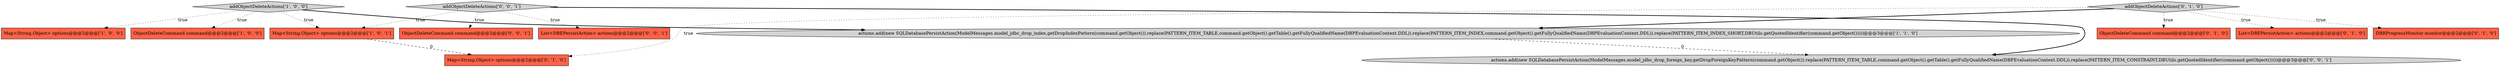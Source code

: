 digraph {
6 [style = filled, label = "addObjectDeleteActions['0', '1', '0']", fillcolor = lightgray, shape = diamond image = "AAA0AAABBB2BBB"];
4 [style = filled, label = "Map<String,Object> options@@@2@@@['1', '0', '1']", fillcolor = tomato, shape = box image = "AAA0AAABBB1BBB"];
1 [style = filled, label = "actions.add(new SQLDatabasePersistAction(ModelMessages.model_jdbc_drop_index,getDropIndexPattern(command.getObject()).replace(PATTERN_ITEM_TABLE,command.getObject().getTable().getFullyQualifiedName(DBPEvaluationContext.DDL)).replace(PATTERN_ITEM_INDEX,command.getObject().getFullyQualifiedName(DBPEvaluationContext.DDL)).replace(PATTERN_ITEM_INDEX_SHORT,DBUtils.getQuotedIdentifier(command.getObject()))))@@@3@@@['1', '1', '0']", fillcolor = lightgray, shape = ellipse image = "AAA0AAABBB1BBB"];
12 [style = filled, label = "List<DBEPersistAction> actions@@@2@@@['0', '0', '1']", fillcolor = tomato, shape = box image = "AAA0AAABBB3BBB"];
8 [style = filled, label = "ObjectDeleteCommand command@@@2@@@['0', '1', '0']", fillcolor = tomato, shape = box image = "AAA0AAABBB2BBB"];
9 [style = filled, label = "Map<String,Object> options@@@2@@@['0', '1', '0']", fillcolor = tomato, shape = box image = "AAA1AAABBB2BBB"];
5 [style = filled, label = "List<DBEPersistAction> actions@@@2@@@['0', '1', '0']", fillcolor = tomato, shape = box image = "AAA0AAABBB2BBB"];
7 [style = filled, label = "DBRProgressMonitor monitor@@@2@@@['0', '1', '0']", fillcolor = tomato, shape = box image = "AAA0AAABBB2BBB"];
0 [style = filled, label = "ObjectDeleteCommand command@@@2@@@['1', '0', '0']", fillcolor = tomato, shape = box image = "AAA0AAABBB1BBB"];
2 [style = filled, label = "Map<String,Object> options@@@2@@@['1', '0', '0']", fillcolor = tomato, shape = box image = "AAA0AAABBB1BBB"];
3 [style = filled, label = "addObjectDeleteActions['1', '0', '0']", fillcolor = lightgray, shape = diamond image = "AAA0AAABBB1BBB"];
13 [style = filled, label = "actions.add(new SQLDatabasePersistAction(ModelMessages.model_jdbc_drop_foreign_key,getDropForeignKeyPattern(command.getObject()).replace(PATTERN_ITEM_TABLE,command.getObject().getTable().getFullyQualifiedName(DBPEvaluationContext.DDL)).replace(PATTERN_ITEM_CONSTRAINT,DBUtils.getQuotedIdentifier(command.getObject()))))@@@3@@@['0', '0', '1']", fillcolor = lightgray, shape = ellipse image = "AAA0AAABBB3BBB"];
11 [style = filled, label = "addObjectDeleteActions['0', '0', '1']", fillcolor = lightgray, shape = diamond image = "AAA0AAABBB3BBB"];
10 [style = filled, label = "ObjectDeleteCommand command@@@2@@@['0', '0', '1']", fillcolor = tomato, shape = box image = "AAA0AAABBB3BBB"];
3->4 [style = dotted, label="true"];
6->1 [style = bold, label=""];
4->9 [style = dashed, label="0"];
1->13 [style = dashed, label="0"];
11->4 [style = dotted, label="true"];
3->1 [style = bold, label=""];
6->9 [style = dotted, label="true"];
6->8 [style = dotted, label="true"];
11->10 [style = dotted, label="true"];
3->2 [style = dotted, label="true"];
11->13 [style = bold, label=""];
6->5 [style = dotted, label="true"];
11->12 [style = dotted, label="true"];
3->0 [style = dotted, label="true"];
6->7 [style = dotted, label="true"];
}
